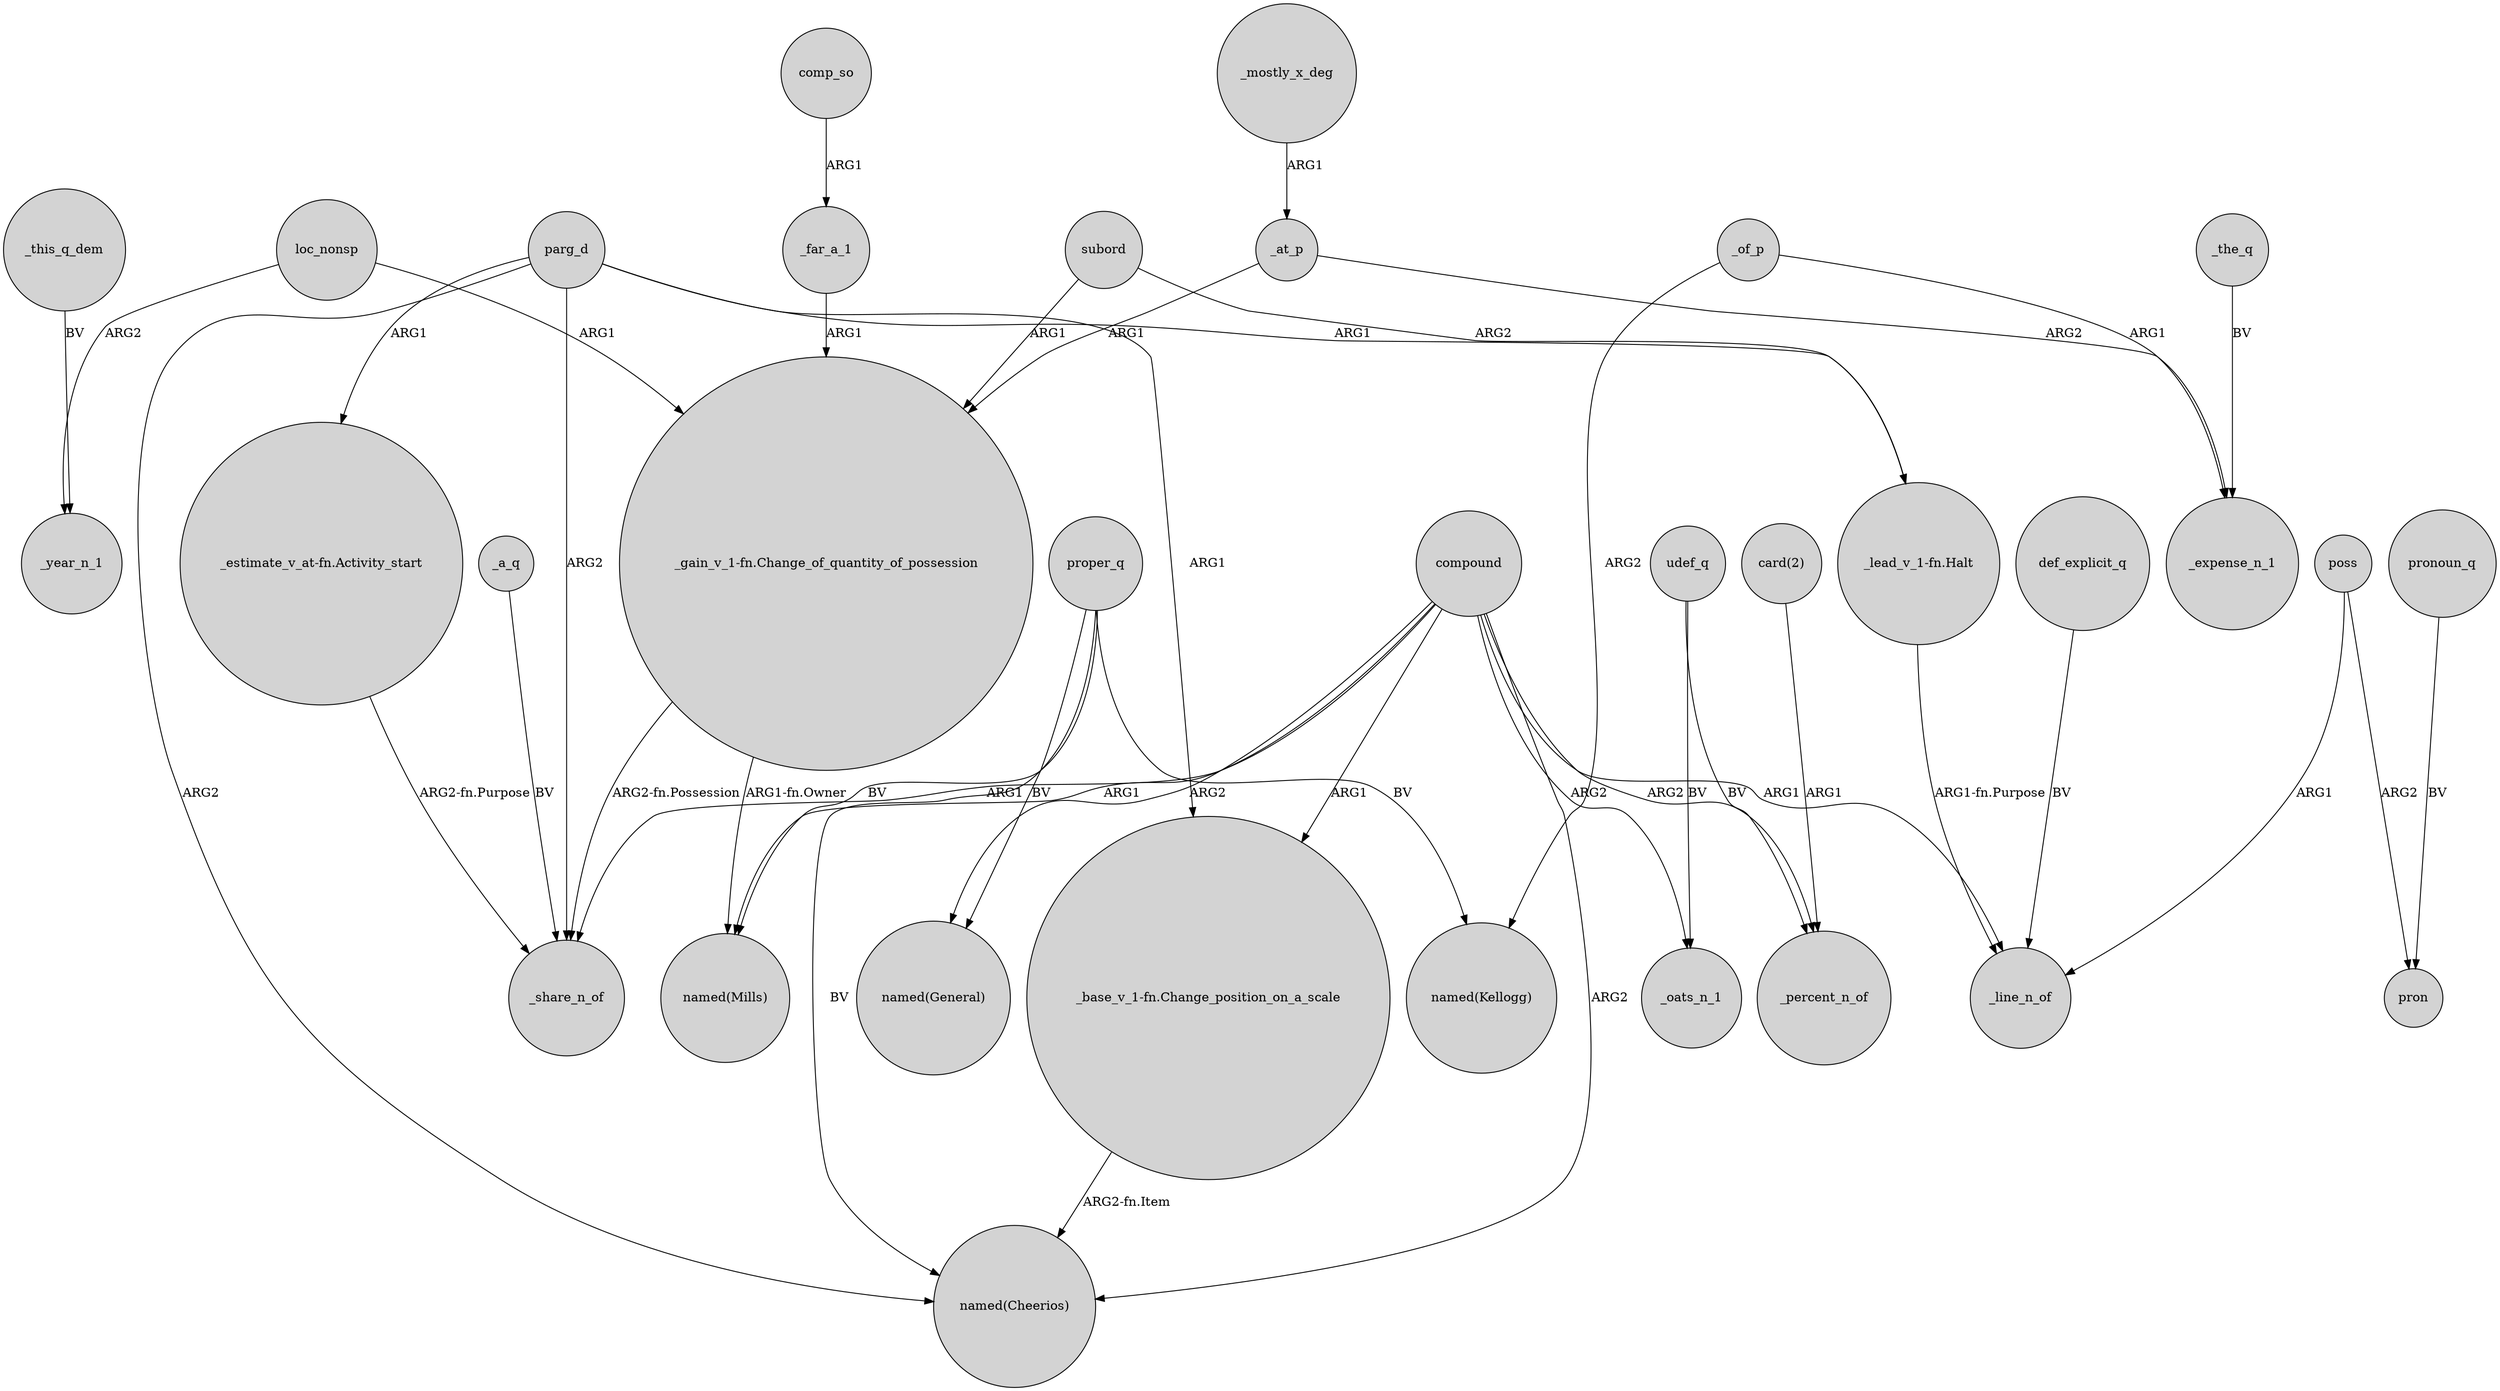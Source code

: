 digraph {
	node [shape=circle style=filled]
	proper_q -> "named(Cheerios)" [label=BV]
	_of_p -> "named(Kellogg)" [label=ARG2]
	def_explicit_q -> _line_n_of [label=BV]
	loc_nonsp -> "_gain_v_1-fn.Change_of_quantity_of_possession" [label=ARG1]
	udef_q -> _oats_n_1 [label=BV]
	"_lead_v_1-fn.Halt" -> _line_n_of [label="ARG1-fn.Purpose"]
	parg_d -> "_base_v_1-fn.Change_position_on_a_scale" [label=ARG1]
	compound -> _share_n_of [label=ARG1]
	comp_so -> _far_a_1 [label=ARG1]
	proper_q -> "named(Kellogg)" [label=BV]
	"_base_v_1-fn.Change_position_on_a_scale" -> "named(Cheerios)" [label="ARG2-fn.Item"]
	_at_p -> "_gain_v_1-fn.Change_of_quantity_of_possession" [label=ARG1]
	_a_q -> _share_n_of [label=BV]
	"_gain_v_1-fn.Change_of_quantity_of_possession" -> "named(Mills)" [label="ARG1-fn.Owner"]
	_at_p -> _expense_n_1 [label=ARG2]
	loc_nonsp -> _year_n_1 [label=ARG2]
	subord -> "_gain_v_1-fn.Change_of_quantity_of_possession" [label=ARG1]
	"_estimate_v_at-fn.Activity_start" -> _share_n_of [label="ARG2-fn.Purpose"]
	parg_d -> "named(Cheerios)" [label=ARG2]
	pronoun_q -> pron [label=BV]
	compound -> _line_n_of [label=ARG1]
	poss -> pron [label=ARG2]
	udef_q -> _percent_n_of [label=BV]
	compound -> _percent_n_of [label=ARG2]
	parg_d -> "_lead_v_1-fn.Halt" [label=ARG1]
	poss -> _line_n_of [label=ARG1]
	proper_q -> "named(General)" [label=BV]
	compound -> "named(Cheerios)" [label=ARG2]
	_this_q_dem -> _year_n_1 [label=BV]
	proper_q -> "named(Mills)" [label=BV]
	_far_a_1 -> "_gain_v_1-fn.Change_of_quantity_of_possession" [label=ARG1]
	compound -> "_base_v_1-fn.Change_position_on_a_scale" [label=ARG1]
	_of_p -> _expense_n_1 [label=ARG1]
	"card(2)" -> _percent_n_of [label=ARG1]
	parg_d -> _share_n_of [label=ARG2]
	compound -> _oats_n_1 [label=ARG2]
	compound -> "named(Mills)" [label=ARG1]
	"_gain_v_1-fn.Change_of_quantity_of_possession" -> _share_n_of [label="ARG2-fn.Possession"]
	_the_q -> _expense_n_1 [label=BV]
	_mostly_x_deg -> _at_p [label=ARG1]
	parg_d -> "_estimate_v_at-fn.Activity_start" [label=ARG1]
	subord -> "_lead_v_1-fn.Halt" [label=ARG2]
	compound -> "named(General)" [label=ARG2]
}
